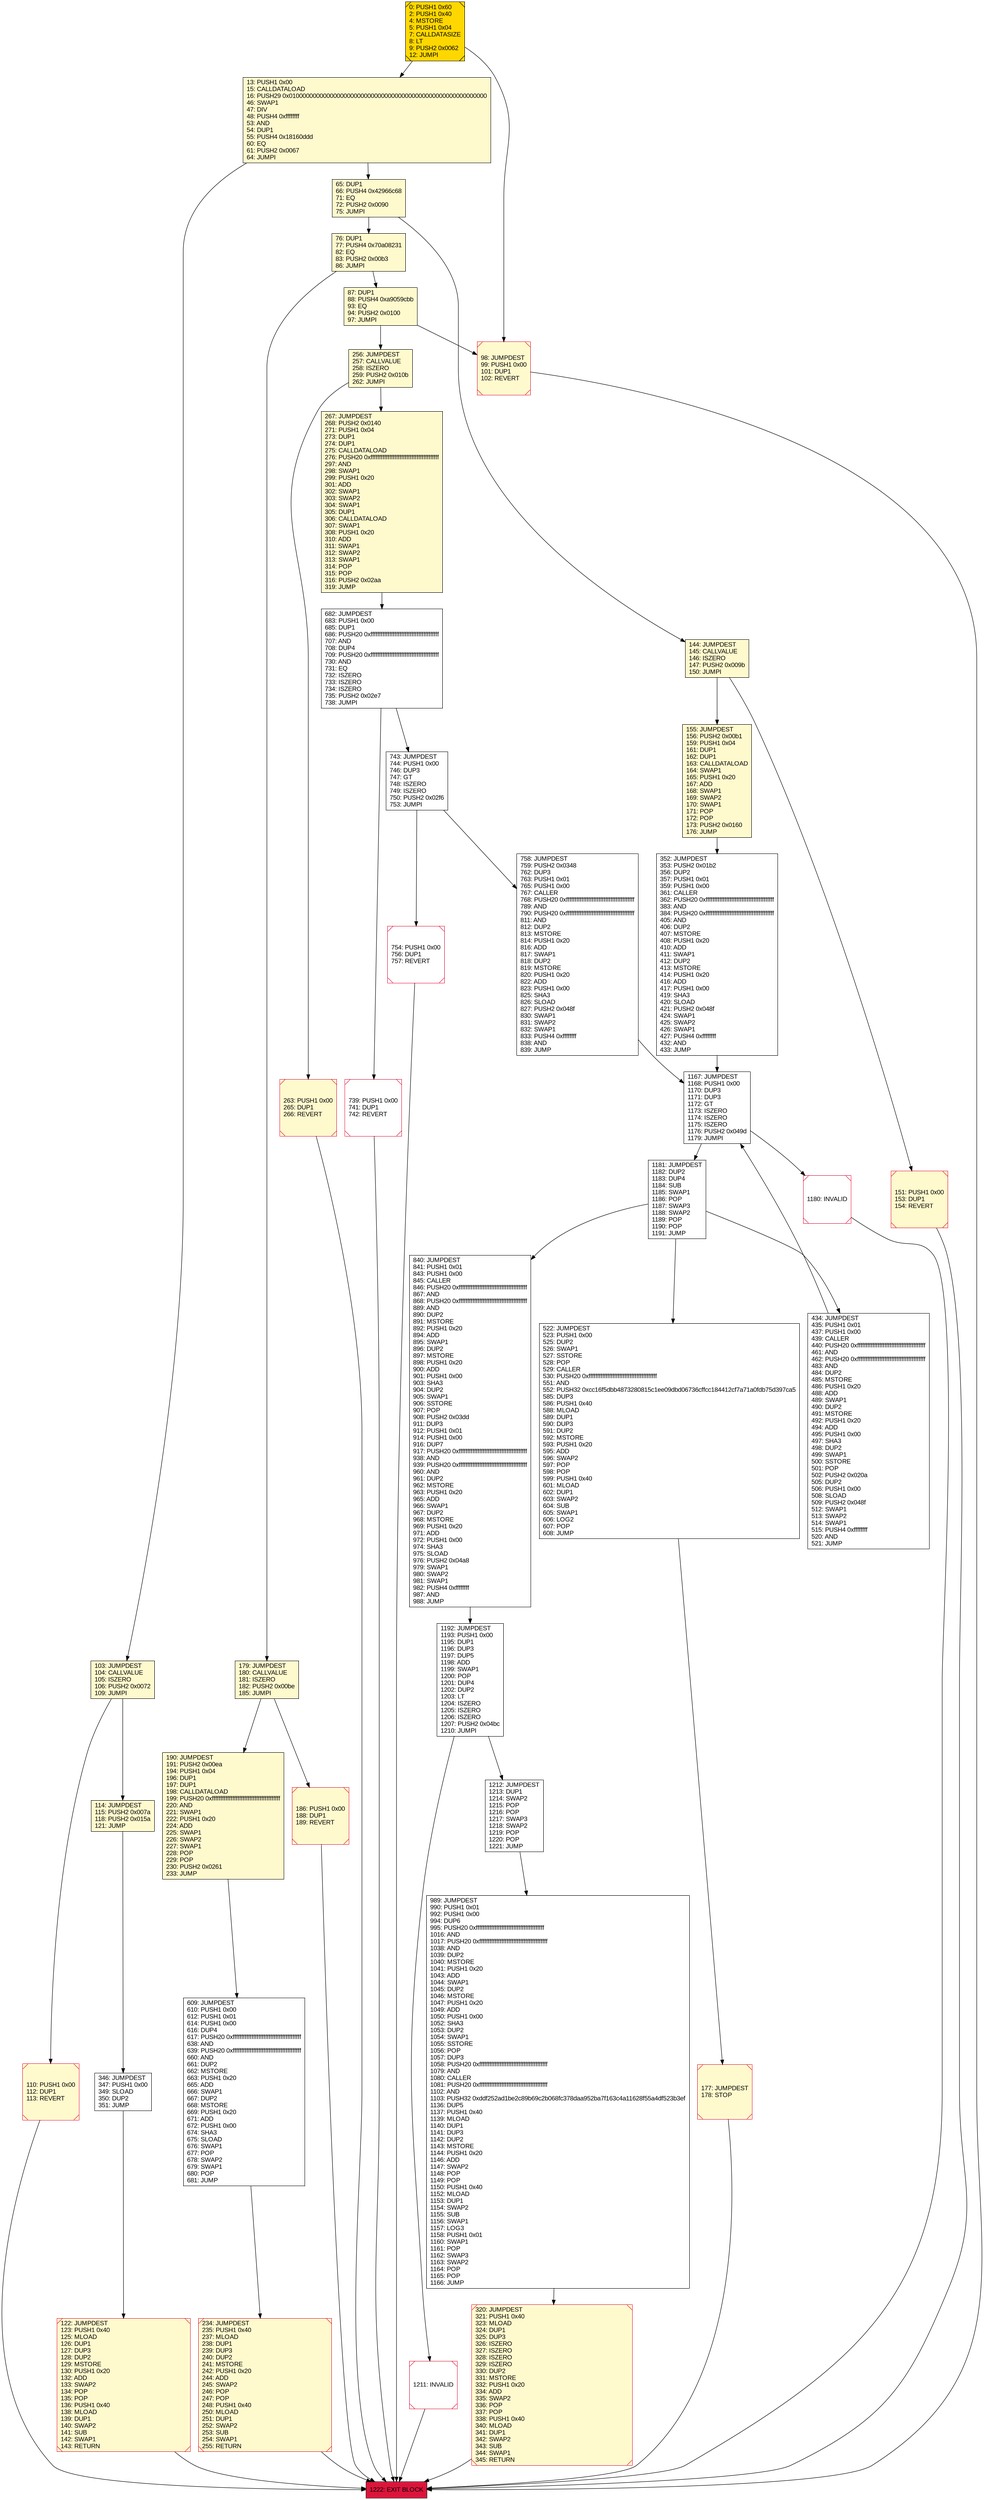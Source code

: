 digraph G {
bgcolor=transparent rankdir=UD;
node [shape=box style=filled color=black fillcolor=white fontname=arial fontcolor=black];
609 [label="609: JUMPDEST\l610: PUSH1 0x00\l612: PUSH1 0x01\l614: PUSH1 0x00\l616: DUP4\l617: PUSH20 0xffffffffffffffffffffffffffffffffffffffff\l638: AND\l639: PUSH20 0xffffffffffffffffffffffffffffffffffffffff\l660: AND\l661: DUP2\l662: MSTORE\l663: PUSH1 0x20\l665: ADD\l666: SWAP1\l667: DUP2\l668: MSTORE\l669: PUSH1 0x20\l671: ADD\l672: PUSH1 0x00\l674: SHA3\l675: SLOAD\l676: SWAP1\l677: POP\l678: SWAP2\l679: SWAP1\l680: POP\l681: JUMP\l" ];
739 [label="739: PUSH1 0x00\l741: DUP1\l742: REVERT\l" shape=Msquare color=crimson ];
1211 [label="1211: INVALID\l" shape=Msquare color=crimson ];
13 [label="13: PUSH1 0x00\l15: CALLDATALOAD\l16: PUSH29 0x0100000000000000000000000000000000000000000000000000000000\l46: SWAP1\l47: DIV\l48: PUSH4 0xffffffff\l53: AND\l54: DUP1\l55: PUSH4 0x18160ddd\l60: EQ\l61: PUSH2 0x0067\l64: JUMPI\l" fillcolor=lemonchiffon ];
1222 [label="1222: EXIT BLOCK\l" fillcolor=crimson ];
76 [label="76: DUP1\l77: PUSH4 0x70a08231\l82: EQ\l83: PUSH2 0x00b3\l86: JUMPI\l" fillcolor=lemonchiffon ];
122 [label="122: JUMPDEST\l123: PUSH1 0x40\l125: MLOAD\l126: DUP1\l127: DUP3\l128: DUP2\l129: MSTORE\l130: PUSH1 0x20\l132: ADD\l133: SWAP2\l134: POP\l135: POP\l136: PUSH1 0x40\l138: MLOAD\l139: DUP1\l140: SWAP2\l141: SUB\l142: SWAP1\l143: RETURN\l" fillcolor=lemonchiffon shape=Msquare color=crimson ];
256 [label="256: JUMPDEST\l257: CALLVALUE\l258: ISZERO\l259: PUSH2 0x010b\l262: JUMPI\l" fillcolor=lemonchiffon ];
110 [label="110: PUSH1 0x00\l112: DUP1\l113: REVERT\l" fillcolor=lemonchiffon shape=Msquare color=crimson ];
1212 [label="1212: JUMPDEST\l1213: DUP1\l1214: SWAP2\l1215: POP\l1216: POP\l1217: SWAP3\l1218: SWAP2\l1219: POP\l1220: POP\l1221: JUMP\l" ];
754 [label="754: PUSH1 0x00\l756: DUP1\l757: REVERT\l" shape=Msquare color=crimson ];
0 [label="0: PUSH1 0x60\l2: PUSH1 0x40\l4: MSTORE\l5: PUSH1 0x04\l7: CALLDATASIZE\l8: LT\l9: PUSH2 0x0062\l12: JUMPI\l" fillcolor=lemonchiffon shape=Msquare fillcolor=gold ];
234 [label="234: JUMPDEST\l235: PUSH1 0x40\l237: MLOAD\l238: DUP1\l239: DUP3\l240: DUP2\l241: MSTORE\l242: PUSH1 0x20\l244: ADD\l245: SWAP2\l246: POP\l247: POP\l248: PUSH1 0x40\l250: MLOAD\l251: DUP1\l252: SWAP2\l253: SUB\l254: SWAP1\l255: RETURN\l" fillcolor=lemonchiffon shape=Msquare color=crimson ];
1167 [label="1167: JUMPDEST\l1168: PUSH1 0x00\l1170: DUP3\l1171: DUP3\l1172: GT\l1173: ISZERO\l1174: ISZERO\l1175: ISZERO\l1176: PUSH2 0x049d\l1179: JUMPI\l" ];
186 [label="186: PUSH1 0x00\l188: DUP1\l189: REVERT\l" fillcolor=lemonchiffon shape=Msquare color=crimson ];
87 [label="87: DUP1\l88: PUSH4 0xa9059cbb\l93: EQ\l94: PUSH2 0x0100\l97: JUMPI\l" fillcolor=lemonchiffon ];
840 [label="840: JUMPDEST\l841: PUSH1 0x01\l843: PUSH1 0x00\l845: CALLER\l846: PUSH20 0xffffffffffffffffffffffffffffffffffffffff\l867: AND\l868: PUSH20 0xffffffffffffffffffffffffffffffffffffffff\l889: AND\l890: DUP2\l891: MSTORE\l892: PUSH1 0x20\l894: ADD\l895: SWAP1\l896: DUP2\l897: MSTORE\l898: PUSH1 0x20\l900: ADD\l901: PUSH1 0x00\l903: SHA3\l904: DUP2\l905: SWAP1\l906: SSTORE\l907: POP\l908: PUSH2 0x03dd\l911: DUP3\l912: PUSH1 0x01\l914: PUSH1 0x00\l916: DUP7\l917: PUSH20 0xffffffffffffffffffffffffffffffffffffffff\l938: AND\l939: PUSH20 0xffffffffffffffffffffffffffffffffffffffff\l960: AND\l961: DUP2\l962: MSTORE\l963: PUSH1 0x20\l965: ADD\l966: SWAP1\l967: DUP2\l968: MSTORE\l969: PUSH1 0x20\l971: ADD\l972: PUSH1 0x00\l974: SHA3\l975: SLOAD\l976: PUSH2 0x04a8\l979: SWAP1\l980: SWAP2\l981: SWAP1\l982: PUSH4 0xffffffff\l987: AND\l988: JUMP\l" ];
434 [label="434: JUMPDEST\l435: PUSH1 0x01\l437: PUSH1 0x00\l439: CALLER\l440: PUSH20 0xffffffffffffffffffffffffffffffffffffffff\l461: AND\l462: PUSH20 0xffffffffffffffffffffffffffffffffffffffff\l483: AND\l484: DUP2\l485: MSTORE\l486: PUSH1 0x20\l488: ADD\l489: SWAP1\l490: DUP2\l491: MSTORE\l492: PUSH1 0x20\l494: ADD\l495: PUSH1 0x00\l497: SHA3\l498: DUP2\l499: SWAP1\l500: SSTORE\l501: POP\l502: PUSH2 0x020a\l505: DUP2\l506: PUSH1 0x00\l508: SLOAD\l509: PUSH2 0x048f\l512: SWAP1\l513: SWAP2\l514: SWAP1\l515: PUSH4 0xffffffff\l520: AND\l521: JUMP\l" ];
65 [label="65: DUP1\l66: PUSH4 0x42966c68\l71: EQ\l72: PUSH2 0x0090\l75: JUMPI\l" fillcolor=lemonchiffon ];
1192 [label="1192: JUMPDEST\l1193: PUSH1 0x00\l1195: DUP1\l1196: DUP3\l1197: DUP5\l1198: ADD\l1199: SWAP1\l1200: POP\l1201: DUP4\l1202: DUP2\l1203: LT\l1204: ISZERO\l1205: ISZERO\l1206: ISZERO\l1207: PUSH2 0x04bc\l1210: JUMPI\l" ];
1180 [label="1180: INVALID\l" shape=Msquare color=crimson ];
1181 [label="1181: JUMPDEST\l1182: DUP2\l1183: DUP4\l1184: SUB\l1185: SWAP1\l1186: POP\l1187: SWAP3\l1188: SWAP2\l1189: POP\l1190: POP\l1191: JUMP\l" ];
177 [label="177: JUMPDEST\l178: STOP\l" fillcolor=lemonchiffon shape=Msquare color=crimson ];
263 [label="263: PUSH1 0x00\l265: DUP1\l266: REVERT\l" fillcolor=lemonchiffon shape=Msquare color=crimson ];
98 [label="98: JUMPDEST\l99: PUSH1 0x00\l101: DUP1\l102: REVERT\l" fillcolor=lemonchiffon shape=Msquare color=crimson ];
155 [label="155: JUMPDEST\l156: PUSH2 0x00b1\l159: PUSH1 0x04\l161: DUP1\l162: DUP1\l163: CALLDATALOAD\l164: SWAP1\l165: PUSH1 0x20\l167: ADD\l168: SWAP1\l169: SWAP2\l170: SWAP1\l171: POP\l172: POP\l173: PUSH2 0x0160\l176: JUMP\l" fillcolor=lemonchiffon ];
267 [label="267: JUMPDEST\l268: PUSH2 0x0140\l271: PUSH1 0x04\l273: DUP1\l274: DUP1\l275: CALLDATALOAD\l276: PUSH20 0xffffffffffffffffffffffffffffffffffffffff\l297: AND\l298: SWAP1\l299: PUSH1 0x20\l301: ADD\l302: SWAP1\l303: SWAP2\l304: SWAP1\l305: DUP1\l306: CALLDATALOAD\l307: SWAP1\l308: PUSH1 0x20\l310: ADD\l311: SWAP1\l312: SWAP2\l313: SWAP1\l314: POP\l315: POP\l316: PUSH2 0x02aa\l319: JUMP\l" fillcolor=lemonchiffon ];
346 [label="346: JUMPDEST\l347: PUSH1 0x00\l349: SLOAD\l350: DUP2\l351: JUMP\l" ];
179 [label="179: JUMPDEST\l180: CALLVALUE\l181: ISZERO\l182: PUSH2 0x00be\l185: JUMPI\l" fillcolor=lemonchiffon ];
114 [label="114: JUMPDEST\l115: PUSH2 0x007a\l118: PUSH2 0x015a\l121: JUMP\l" fillcolor=lemonchiffon ];
989 [label="989: JUMPDEST\l990: PUSH1 0x01\l992: PUSH1 0x00\l994: DUP6\l995: PUSH20 0xffffffffffffffffffffffffffffffffffffffff\l1016: AND\l1017: PUSH20 0xffffffffffffffffffffffffffffffffffffffff\l1038: AND\l1039: DUP2\l1040: MSTORE\l1041: PUSH1 0x20\l1043: ADD\l1044: SWAP1\l1045: DUP2\l1046: MSTORE\l1047: PUSH1 0x20\l1049: ADD\l1050: PUSH1 0x00\l1052: SHA3\l1053: DUP2\l1054: SWAP1\l1055: SSTORE\l1056: POP\l1057: DUP3\l1058: PUSH20 0xffffffffffffffffffffffffffffffffffffffff\l1079: AND\l1080: CALLER\l1081: PUSH20 0xffffffffffffffffffffffffffffffffffffffff\l1102: AND\l1103: PUSH32 0xddf252ad1be2c89b69c2b068fc378daa952ba7f163c4a11628f55a4df523b3ef\l1136: DUP5\l1137: PUSH1 0x40\l1139: MLOAD\l1140: DUP1\l1141: DUP3\l1142: DUP2\l1143: MSTORE\l1144: PUSH1 0x20\l1146: ADD\l1147: SWAP2\l1148: POP\l1149: POP\l1150: PUSH1 0x40\l1152: MLOAD\l1153: DUP1\l1154: SWAP2\l1155: SUB\l1156: SWAP1\l1157: LOG3\l1158: PUSH1 0x01\l1160: SWAP1\l1161: POP\l1162: SWAP3\l1163: SWAP2\l1164: POP\l1165: POP\l1166: JUMP\l" ];
103 [label="103: JUMPDEST\l104: CALLVALUE\l105: ISZERO\l106: PUSH2 0x0072\l109: JUMPI\l" fillcolor=lemonchiffon ];
522 [label="522: JUMPDEST\l523: PUSH1 0x00\l525: DUP2\l526: SWAP1\l527: SSTORE\l528: POP\l529: CALLER\l530: PUSH20 0xffffffffffffffffffffffffffffffffffffffff\l551: AND\l552: PUSH32 0xcc16f5dbb4873280815c1ee09dbd06736cffcc184412cf7a71a0fdb75d397ca5\l585: DUP3\l586: PUSH1 0x40\l588: MLOAD\l589: DUP1\l590: DUP3\l591: DUP2\l592: MSTORE\l593: PUSH1 0x20\l595: ADD\l596: SWAP2\l597: POP\l598: POP\l599: PUSH1 0x40\l601: MLOAD\l602: DUP1\l603: SWAP2\l604: SUB\l605: SWAP1\l606: LOG2\l607: POP\l608: JUMP\l" ];
743 [label="743: JUMPDEST\l744: PUSH1 0x00\l746: DUP3\l747: GT\l748: ISZERO\l749: ISZERO\l750: PUSH2 0x02f6\l753: JUMPI\l" ];
758 [label="758: JUMPDEST\l759: PUSH2 0x0348\l762: DUP3\l763: PUSH1 0x01\l765: PUSH1 0x00\l767: CALLER\l768: PUSH20 0xffffffffffffffffffffffffffffffffffffffff\l789: AND\l790: PUSH20 0xffffffffffffffffffffffffffffffffffffffff\l811: AND\l812: DUP2\l813: MSTORE\l814: PUSH1 0x20\l816: ADD\l817: SWAP1\l818: DUP2\l819: MSTORE\l820: PUSH1 0x20\l822: ADD\l823: PUSH1 0x00\l825: SHA3\l826: SLOAD\l827: PUSH2 0x048f\l830: SWAP1\l831: SWAP2\l832: SWAP1\l833: PUSH4 0xffffffff\l838: AND\l839: JUMP\l" ];
682 [label="682: JUMPDEST\l683: PUSH1 0x00\l685: DUP1\l686: PUSH20 0xffffffffffffffffffffffffffffffffffffffff\l707: AND\l708: DUP4\l709: PUSH20 0xffffffffffffffffffffffffffffffffffffffff\l730: AND\l731: EQ\l732: ISZERO\l733: ISZERO\l734: ISZERO\l735: PUSH2 0x02e7\l738: JUMPI\l" ];
352 [label="352: JUMPDEST\l353: PUSH2 0x01b2\l356: DUP2\l357: PUSH1 0x01\l359: PUSH1 0x00\l361: CALLER\l362: PUSH20 0xffffffffffffffffffffffffffffffffffffffff\l383: AND\l384: PUSH20 0xffffffffffffffffffffffffffffffffffffffff\l405: AND\l406: DUP2\l407: MSTORE\l408: PUSH1 0x20\l410: ADD\l411: SWAP1\l412: DUP2\l413: MSTORE\l414: PUSH1 0x20\l416: ADD\l417: PUSH1 0x00\l419: SHA3\l420: SLOAD\l421: PUSH2 0x048f\l424: SWAP1\l425: SWAP2\l426: SWAP1\l427: PUSH4 0xffffffff\l432: AND\l433: JUMP\l" ];
144 [label="144: JUMPDEST\l145: CALLVALUE\l146: ISZERO\l147: PUSH2 0x009b\l150: JUMPI\l" fillcolor=lemonchiffon ];
151 [label="151: PUSH1 0x00\l153: DUP1\l154: REVERT\l" fillcolor=lemonchiffon shape=Msquare color=crimson ];
320 [label="320: JUMPDEST\l321: PUSH1 0x40\l323: MLOAD\l324: DUP1\l325: DUP3\l326: ISZERO\l327: ISZERO\l328: ISZERO\l329: ISZERO\l330: DUP2\l331: MSTORE\l332: PUSH1 0x20\l334: ADD\l335: SWAP2\l336: POP\l337: POP\l338: PUSH1 0x40\l340: MLOAD\l341: DUP1\l342: SWAP2\l343: SUB\l344: SWAP1\l345: RETURN\l" fillcolor=lemonchiffon shape=Msquare color=crimson ];
190 [label="190: JUMPDEST\l191: PUSH2 0x00ea\l194: PUSH1 0x04\l196: DUP1\l197: DUP1\l198: CALLDATALOAD\l199: PUSH20 0xffffffffffffffffffffffffffffffffffffffff\l220: AND\l221: SWAP1\l222: PUSH1 0x20\l224: ADD\l225: SWAP1\l226: SWAP2\l227: SWAP1\l228: POP\l229: POP\l230: PUSH2 0x0261\l233: JUMP\l" fillcolor=lemonchiffon ];
103 -> 114;
743 -> 758;
739 -> 1222;
110 -> 1222;
989 -> 320;
179 -> 190;
122 -> 1222;
76 -> 87;
754 -> 1222;
65 -> 144;
87 -> 256;
114 -> 346;
144 -> 155;
234 -> 1222;
98 -> 1222;
1212 -> 989;
256 -> 267;
346 -> 122;
1192 -> 1211;
758 -> 1167;
256 -> 263;
352 -> 1167;
682 -> 739;
0 -> 98;
1167 -> 1180;
320 -> 1222;
103 -> 110;
1167 -> 1181;
144 -> 151;
682 -> 743;
1211 -> 1222;
434 -> 1167;
0 -> 13;
522 -> 177;
1181 -> 522;
609 -> 234;
267 -> 682;
155 -> 352;
186 -> 1222;
263 -> 1222;
743 -> 754;
177 -> 1222;
1180 -> 1222;
13 -> 65;
65 -> 76;
179 -> 186;
151 -> 1222;
1192 -> 1212;
13 -> 103;
1181 -> 840;
76 -> 179;
1181 -> 434;
87 -> 98;
190 -> 609;
840 -> 1192;
}
